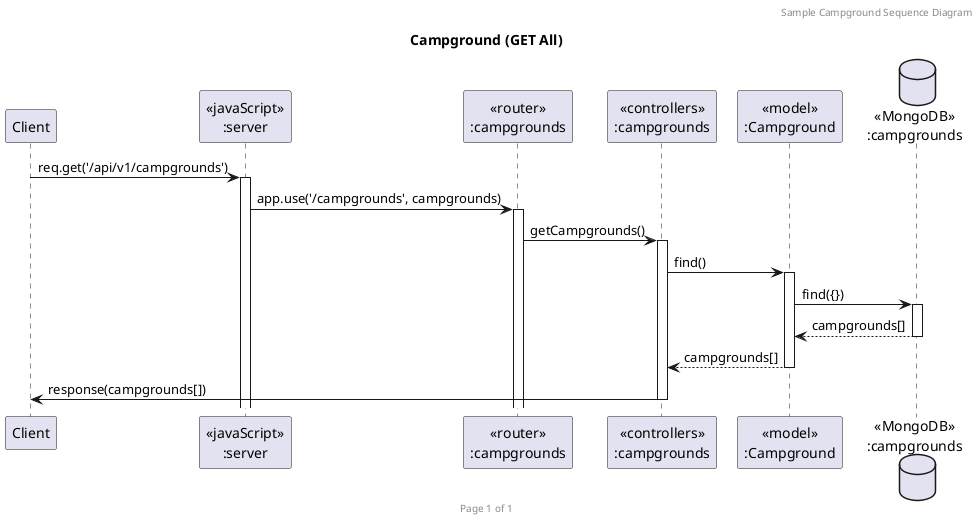 @startuml Manage Campground (GET All)

header Sample Campground Sequence Diagram
footer Page %page% of %lastpage%
title "Campground (GET All)"

participant "Client" as client
participant "<<javaScript>>\n:server" as server
participant "<<router>>\n:campgrounds" as routerCampgrounds
participant "<<controllers>>\n:campgrounds" as controllersCampgrounds
participant "<<model>>\n:Campground" as modelCampground
database "<<MongoDB>>\n:campgrounds" as CampgroundsDatabase

client->server ++: req.get('/api/v1/campgrounds')
server->routerCampgrounds ++: app.use('/campgrounds', campgrounds)
routerCampgrounds -> controllersCampgrounds ++: getCampgrounds()
controllersCampgrounds->modelCampground ++: find()
modelCampground ->CampgroundsDatabase ++: find({})
CampgroundsDatabase --> modelCampground --: campgrounds[]
controllersCampgrounds <-- modelCampground --: campgrounds[]
controllersCampgrounds->client --: response(campgrounds[])

@enduml